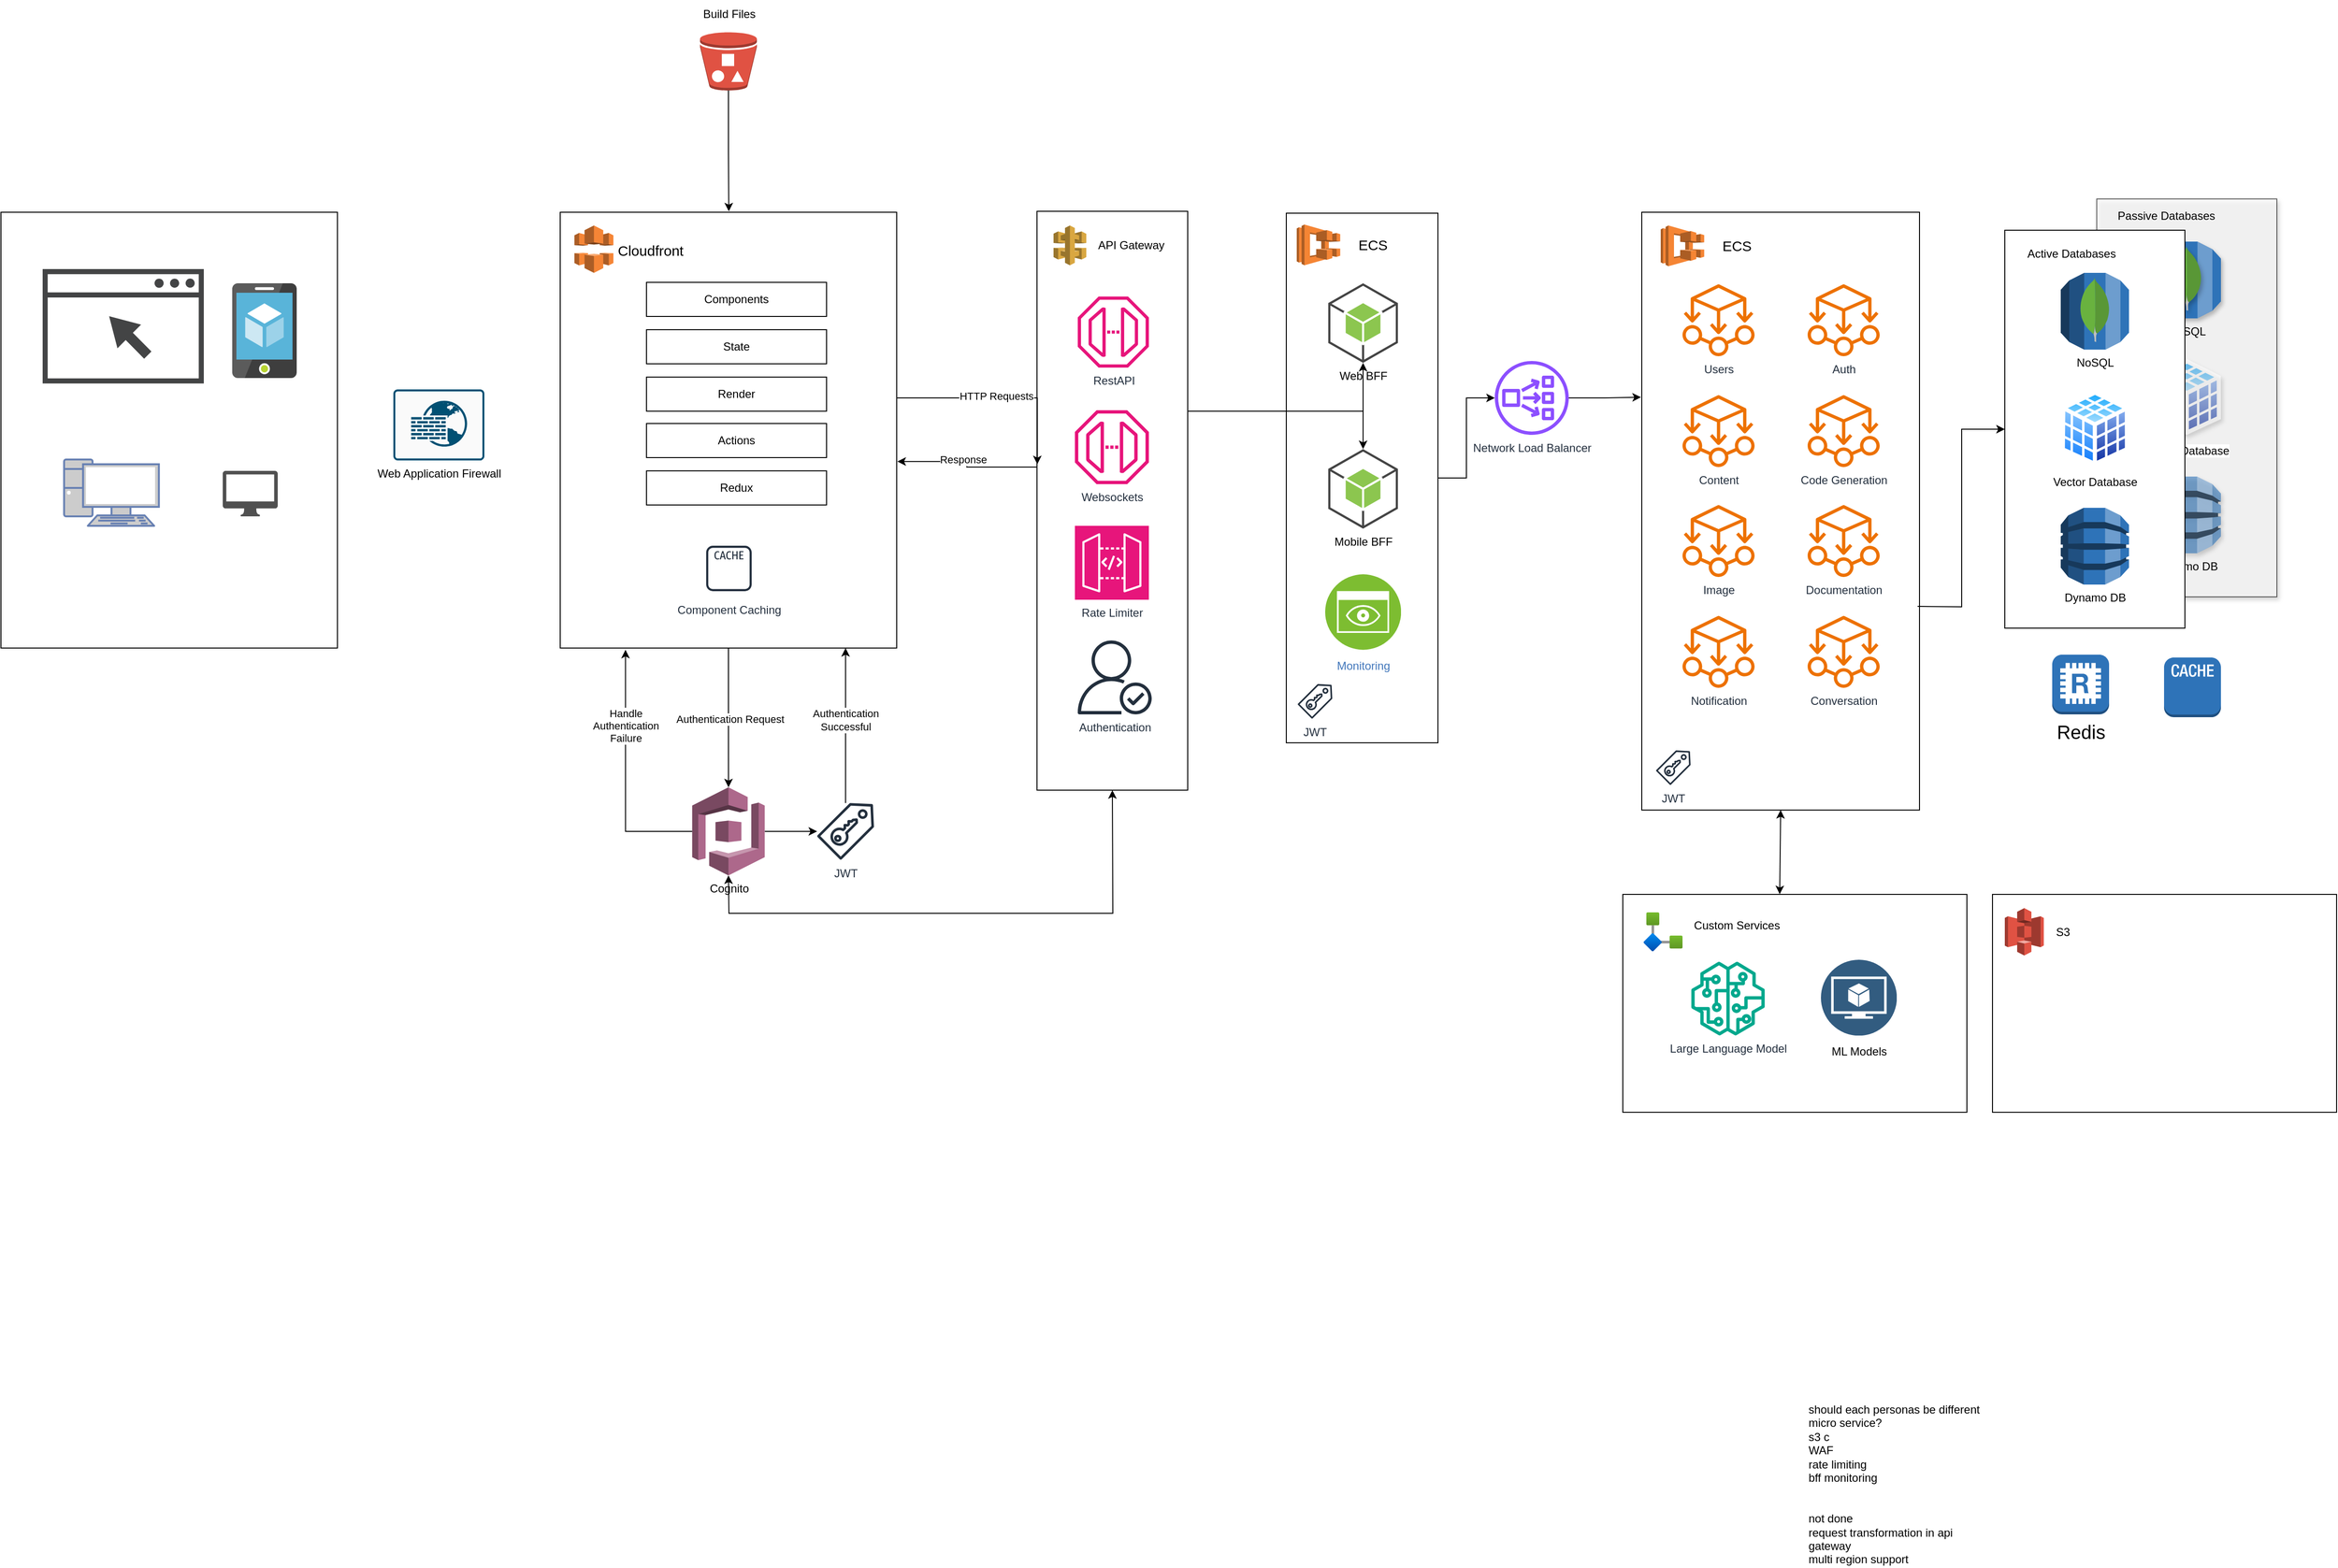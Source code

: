 <mxfile version="24.7.8">
  <diagram name="Page-1" id="gGFVpbLSIsGEdfFBn-lv">
    <mxGraphModel dx="4568" dy="2656" grid="1" gridSize="10" guides="1" tooltips="1" connect="1" arrows="1" fold="1" page="1" pageScale="1" pageWidth="850" pageHeight="1100" math="0" shadow="0">
      <root>
        <mxCell id="0" />
        <mxCell id="1" parent="0" />
        <mxCell id="NHpUfAzNajNmZHurvh5s-98" value="" style="rounded=0;whiteSpace=wrap;html=1;container=0;" vertex="1" parent="1">
          <mxGeometry x="-854" width="355" height="460" as="geometry" />
        </mxCell>
        <mxCell id="p12Jo6eWq1fh49Yvfcqz-137" value="" style="rounded=0;whiteSpace=wrap;html=1;container=0;" parent="1" vertex="1">
          <mxGeometry x="-264" width="355" height="460" as="geometry" />
        </mxCell>
        <mxCell id="NHpUfAzNajNmZHurvh5s-81" value="" style="rounded=0;whiteSpace=wrap;html=1;" vertex="1" parent="1">
          <mxGeometry x="857" y="720" width="363" height="230" as="geometry" />
        </mxCell>
        <mxCell id="NHpUfAzNajNmZHurvh5s-52" value="" style="rounded=0;whiteSpace=wrap;html=1;" vertex="1" parent="1">
          <mxGeometry x="877" width="293" height="631" as="geometry" />
        </mxCell>
        <mxCell id="NHpUfAzNajNmZHurvh5s-73" value="" style="rounded=0;whiteSpace=wrap;html=1;opacity=60;shadow=1;" vertex="1" parent="1">
          <mxGeometry x="1357" y="-14" width="190" height="420" as="geometry" />
        </mxCell>
        <mxCell id="NHpUfAzNajNmZHurvh5s-74" value="Dynamo DB" style="outlineConnect=0;dashed=0;verticalLabelPosition=bottom;verticalAlign=top;align=center;html=1;shape=mxgraph.aws3.dynamo_db;fillColor=#2E73B8;gradientColor=none;opacity=60;shadow=1;" vertex="1" parent="1">
          <mxGeometry x="1416" y="279" width="72" height="81" as="geometry" />
        </mxCell>
        <mxCell id="NHpUfAzNajNmZHurvh5s-75" value="Vector Database" style="image;aspect=fixed;perimeter=ellipsePerimeter;html=1;align=center;shadow=1;dashed=0;spacingTop=3;image=img/lib/active_directory/database_cube.svg;opacity=60;" vertex="1" parent="1">
          <mxGeometry x="1416" y="155" width="72" height="80" as="geometry" />
        </mxCell>
        <mxCell id="NHpUfAzNajNmZHurvh5s-76" value="" style="group;opacity=60;shadow=1;" vertex="1" connectable="0" parent="1">
          <mxGeometry x="1416" y="31" width="72" height="81" as="geometry" />
        </mxCell>
        <mxCell id="NHpUfAzNajNmZHurvh5s-77" value="NoSQL" style="outlineConnect=0;dashed=0;verticalLabelPosition=bottom;verticalAlign=top;align=center;html=1;shape=mxgraph.aws3.rds;fillColor=#2E73B8;gradientColor=none;shadow=1;" vertex="1" parent="NHpUfAzNajNmZHurvh5s-76">
          <mxGeometry width="72" height="81" as="geometry" />
        </mxCell>
        <mxCell id="NHpUfAzNajNmZHurvh5s-78" value="" style="dashed=0;outlineConnect=0;html=1;align=center;labelPosition=center;verticalLabelPosition=bottom;verticalAlign=top;shape=mxgraph.weblogos.mongodb;shadow=1;" vertex="1" parent="NHpUfAzNajNmZHurvh5s-76">
          <mxGeometry x="19.75" y="5" width="32.5" height="68" as="geometry" />
        </mxCell>
        <mxCell id="NHpUfAzNajNmZHurvh5s-45" style="edgeStyle=orthogonalEdgeStyle;rounded=0;orthogonalLoop=1;jettySize=auto;html=1;" edge="1" parent="1" source="8ITqKgIltGuzllzl_BjD-4" target="p12Jo6eWq1fh49Yvfcqz-121">
          <mxGeometry relative="1" as="geometry" />
        </mxCell>
        <mxCell id="8ITqKgIltGuzllzl_BjD-4" value="" style="rounded=0;whiteSpace=wrap;html=1;" parent="1" vertex="1">
          <mxGeometry x="502" y="1" width="160" height="559" as="geometry" />
        </mxCell>
        <mxCell id="8ITqKgIltGuzllzl_BjD-5" value="&lt;font style=&quot;font-size: 12px;&quot;&gt;Web BFF&lt;/font&gt;" style="outlineConnect=0;dashed=0;verticalLabelPosition=bottom;verticalAlign=top;align=center;html=1;shape=mxgraph.aws3.android;fillColor=#8CC64F;gradientColor=none;" parent="1" vertex="1">
          <mxGeometry x="546.25" y="75" width="73.5" height="84" as="geometry" />
        </mxCell>
        <mxCell id="8ITqKgIltGuzllzl_BjD-6" value="&lt;font style=&quot;font-size: 12px;&quot;&gt;Mobile BFF&lt;/font&gt;" style="outlineConnect=0;dashed=0;verticalLabelPosition=bottom;verticalAlign=top;align=center;html=1;shape=mxgraph.aws3.android;fillColor=#8CC64F;gradientColor=none;" parent="1" vertex="1">
          <mxGeometry x="546.25" y="250" width="73.5" height="84" as="geometry" />
        </mxCell>
        <mxCell id="p12Jo6eWq1fh49Yvfcqz-7" value="" style="rounded=0;whiteSpace=wrap;html=1;" parent="1" vertex="1">
          <mxGeometry x="1260" y="19" width="190" height="420" as="geometry" />
        </mxCell>
        <mxCell id="p12Jo6eWq1fh49Yvfcqz-9" value="should each personas be different micro service?&#xa;s3 c&#xa;WAF&#xa;rate limiting&#xa;bff monitoring&#xa;&#xa;&#xa;not done&#xa;request transformation in api gateway&#xa;multi region support" style="text;whiteSpace=wrap;" parent="1" vertex="1">
          <mxGeometry x="1051" y="1250" width="200" height="130" as="geometry" />
        </mxCell>
        <mxCell id="p12Jo6eWq1fh49Yvfcqz-121" value="&lt;font style=&quot;font-size: 12px;&quot;&gt;Network Load Balancer&lt;/font&gt;" style="sketch=0;outlineConnect=0;fontColor=#232F3E;gradientColor=none;fillColor=#8C4FFF;strokeColor=none;dashed=0;verticalLabelPosition=bottom;verticalAlign=top;align=center;html=1;fontSize=12;fontStyle=0;aspect=fixed;pointerEvents=1;shape=mxgraph.aws4.network_load_balancer;" parent="1" vertex="1">
          <mxGeometry x="722" y="157" width="78" height="78" as="geometry" />
        </mxCell>
        <mxCell id="p12Jo6eWq1fh49Yvfcqz-115" value="" style="rounded=0;whiteSpace=wrap;html=1;container=0;" parent="1" vertex="1">
          <mxGeometry x="239" y="-1" width="159" height="611" as="geometry" />
        </mxCell>
        <mxCell id="p12Jo6eWq1fh49Yvfcqz-117" value="&lt;font style=&quot;font-size: 12px;&quot;&gt;RestAPI&lt;/font&gt;" style="sketch=0;outlineConnect=0;fontColor=#232F3E;gradientColor=none;fillColor=#E7157B;strokeColor=none;dashed=0;verticalLabelPosition=bottom;verticalAlign=top;align=center;html=1;fontSize=12;fontStyle=0;aspect=fixed;pointerEvents=1;shape=mxgraph.aws4.endpoint;container=0;" parent="1" vertex="1">
          <mxGeometry x="282" y="89" width="75" height="75" as="geometry" />
        </mxCell>
        <mxCell id="p12Jo6eWq1fh49Yvfcqz-118" value="&lt;font style=&quot;font-size: 12px;&quot;&gt;Websockets&lt;/font&gt;" style="sketch=0;outlineConnect=0;fontColor=#232F3E;gradientColor=none;fillColor=#E7157B;strokeColor=none;dashed=0;verticalLabelPosition=bottom;verticalAlign=top;align=center;html=1;fontSize=12;fontStyle=0;aspect=fixed;pointerEvents=1;shape=mxgraph.aws4.endpoint;container=0;" parent="1" vertex="1">
          <mxGeometry x="279" y="209" width="78" height="78" as="geometry" />
        </mxCell>
        <mxCell id="p12Jo6eWq1fh49Yvfcqz-140" value="&lt;font style=&quot;font-size: 12px;&quot;&gt;Authentication&lt;/font&gt;" style="sketch=0;outlineConnect=0;fontColor=#232F3E;gradientColor=none;fillColor=#232F3D;strokeColor=none;dashed=0;verticalLabelPosition=bottom;verticalAlign=top;align=center;html=1;fontSize=12;fontStyle=0;aspect=fixed;pointerEvents=1;shape=mxgraph.aws4.authenticated_user;" parent="1" vertex="1">
          <mxGeometry x="282" y="452" width="78" height="78" as="geometry" />
        </mxCell>
        <mxCell id="p12Jo6eWq1fh49Yvfcqz-143" style="edgeStyle=orthogonalEdgeStyle;rounded=0;orthogonalLoop=1;jettySize=auto;html=1;entryX=0;entryY=0.5;entryDx=0;entryDy=0;" parent="1" target="p12Jo6eWq1fh49Yvfcqz-7" edge="1">
          <mxGeometry relative="1" as="geometry">
            <mxPoint x="1168" y="416" as="sourcePoint" />
          </mxGeometry>
        </mxCell>
        <mxCell id="p12Jo6eWq1fh49Yvfcqz-148" value="&lt;font style=&quot;font-size: 12px;&quot;&gt;JWT&lt;/font&gt;" style="sketch=0;outlineConnect=0;fontColor=#232F3E;gradientColor=none;fillColor=#232F3D;strokeColor=none;dashed=0;verticalLabelPosition=bottom;verticalAlign=top;align=center;html=1;fontSize=12;fontStyle=0;aspect=fixed;pointerEvents=1;shape=mxgraph.aws4.saml_token;" parent="1" vertex="1">
          <mxGeometry x="7" y="623.5" width="60" height="60" as="geometry" />
        </mxCell>
        <mxCell id="p12Jo6eWq1fh49Yvfcqz-149" value="&lt;font style=&quot;font-size: 20px;&quot;&gt;Redis&lt;/font&gt;" style="outlineConnect=0;dashed=0;verticalLabelPosition=bottom;verticalAlign=top;align=center;html=1;shape=mxgraph.aws3.redis;fillColor=#2E73B8;gradientColor=none;" parent="1" vertex="1">
          <mxGeometry x="1310" y="467" width="60" height="63" as="geometry" />
        </mxCell>
        <mxCell id="NHpUfAzNajNmZHurvh5s-5" style="edgeStyle=orthogonalEdgeStyle;rounded=0;orthogonalLoop=1;jettySize=auto;html=1;" edge="1" parent="1" source="NHpUfAzNajNmZHurvh5s-2" target="p12Jo6eWq1fh49Yvfcqz-148">
          <mxGeometry relative="1" as="geometry" />
        </mxCell>
        <mxCell id="NHpUfAzNajNmZHurvh5s-2" value="&lt;font style=&quot;font-size: 12px;&quot;&gt;Cognito&lt;/font&gt;" style="outlineConnect=0;dashed=0;verticalLabelPosition=bottom;verticalAlign=top;align=center;html=1;shape=mxgraph.aws3.cognito;fillColor=#AD688B;gradientColor=none;" vertex="1" parent="1">
          <mxGeometry x="-124.75" y="607" width="76.5" height="93" as="geometry" />
        </mxCell>
        <mxCell id="NHpUfAzNajNmZHurvh5s-3" style="edgeStyle=orthogonalEdgeStyle;rounded=0;orthogonalLoop=1;jettySize=auto;html=1;" edge="1" parent="1" source="p12Jo6eWq1fh49Yvfcqz-137" target="NHpUfAzNajNmZHurvh5s-2">
          <mxGeometry relative="1" as="geometry" />
        </mxCell>
        <mxCell id="NHpUfAzNajNmZHurvh5s-4" value="Authentication Request" style="edgeLabel;html=1;align=center;verticalAlign=middle;resizable=0;points=[];" vertex="1" connectable="0" parent="NHpUfAzNajNmZHurvh5s-3">
          <mxGeometry x="0.021" y="1" relative="1" as="geometry">
            <mxPoint as="offset" />
          </mxGeometry>
        </mxCell>
        <mxCell id="NHpUfAzNajNmZHurvh5s-6" style="edgeStyle=orthogonalEdgeStyle;rounded=0;orthogonalLoop=1;jettySize=auto;html=1;entryX=0.848;entryY=1;entryDx=0;entryDy=0;entryPerimeter=0;" edge="1" parent="1" source="p12Jo6eWq1fh49Yvfcqz-148" target="p12Jo6eWq1fh49Yvfcqz-137">
          <mxGeometry relative="1" as="geometry" />
        </mxCell>
        <mxCell id="NHpUfAzNajNmZHurvh5s-13" value="Authentication&lt;div&gt;Successful&lt;/div&gt;" style="edgeLabel;html=1;align=center;verticalAlign=middle;resizable=0;points=[];" vertex="1" connectable="0" parent="NHpUfAzNajNmZHurvh5s-6">
          <mxGeometry x="0.15" relative="1" as="geometry">
            <mxPoint y="6" as="offset" />
          </mxGeometry>
        </mxCell>
        <mxCell id="NHpUfAzNajNmZHurvh5s-9" style="edgeStyle=orthogonalEdgeStyle;rounded=0;orthogonalLoop=1;jettySize=auto;html=1;entryX=0.194;entryY=1.004;entryDx=0;entryDy=0;entryPerimeter=0;exitX=0;exitY=0.5;exitDx=0;exitDy=0;exitPerimeter=0;" edge="1" parent="1" source="NHpUfAzNajNmZHurvh5s-2" target="p12Jo6eWq1fh49Yvfcqz-137">
          <mxGeometry relative="1" as="geometry" />
        </mxCell>
        <mxCell id="NHpUfAzNajNmZHurvh5s-11" value="Handle&lt;div&gt;Authentication&lt;/div&gt;&lt;div&gt;Failure&lt;/div&gt;" style="edgeLabel;html=1;align=center;verticalAlign=middle;resizable=0;points=[];" vertex="1" connectable="0" parent="NHpUfAzNajNmZHurvh5s-9">
          <mxGeometry x="0.39" relative="1" as="geometry">
            <mxPoint as="offset" />
          </mxGeometry>
        </mxCell>
        <mxCell id="NHpUfAzNajNmZHurvh5s-15" value="" style="outlineConnect=0;dashed=0;verticalLabelPosition=bottom;verticalAlign=top;align=center;html=1;shape=mxgraph.aws3.api_gateway;fillColor=#D9A741;gradientColor=none;" vertex="1" parent="1">
          <mxGeometry x="256.45" y="14" width="34.55" height="42" as="geometry" />
        </mxCell>
        <mxCell id="NHpUfAzNajNmZHurvh5s-16" value="&lt;font style=&quot;font-size: 12px;&quot;&gt;API Gateway&lt;/font&gt;" style="text;html=1;align=center;verticalAlign=middle;resizable=0;points=[];autosize=1;strokeColor=none;fillColor=none;" vertex="1" parent="1">
          <mxGeometry x="293" y="20" width="90" height="30" as="geometry" />
        </mxCell>
        <mxCell id="NHpUfAzNajNmZHurvh5s-18" value="&lt;font style=&quot;font-size: 15px;&quot;&gt;Cloudfront&lt;/font&gt;" style="text;html=1;align=center;verticalAlign=middle;resizable=0;points=[];autosize=1;strokeColor=none;fillColor=none;container=0;" vertex="1" parent="1">
          <mxGeometry x="-214" y="25" width="90" height="30" as="geometry" />
        </mxCell>
        <mxCell id="NHpUfAzNajNmZHurvh5s-28" value="" style="endArrow=classic;startArrow=classic;html=1;rounded=0;entryX=0.5;entryY=1;entryDx=0;entryDy=0;exitX=0.5;exitY=1;exitDx=0;exitDy=0;exitPerimeter=0;" edge="1" parent="1" source="NHpUfAzNajNmZHurvh5s-2" target="p12Jo6eWq1fh49Yvfcqz-115">
          <mxGeometry width="50" height="50" relative="1" as="geometry">
            <mxPoint x="290" y="630" as="sourcePoint" />
            <mxPoint x="340" y="580" as="targetPoint" />
            <Array as="points">
              <mxPoint x="-86" y="740" />
              <mxPoint x="140" y="740" />
              <mxPoint x="319" y="740" />
            </Array>
          </mxGeometry>
        </mxCell>
        <mxCell id="NHpUfAzNajNmZHurvh5s-29" value="" style="outlineConnect=0;dashed=0;verticalLabelPosition=bottom;verticalAlign=top;align=center;html=1;shape=mxgraph.aws3.ecs;fillColor=#F58534;gradientColor=none;" vertex="1" parent="1">
          <mxGeometry x="513" y="13" width="45.87" height="43" as="geometry" />
        </mxCell>
        <mxCell id="NHpUfAzNajNmZHurvh5s-30" value="&lt;font style=&quot;font-size: 15px;&quot;&gt;ECS&lt;/font&gt;" style="text;html=1;align=center;verticalAlign=middle;resizable=0;points=[];autosize=1;strokeColor=none;fillColor=none;" vertex="1" parent="1">
          <mxGeometry x="568" y="19" width="50" height="30" as="geometry" />
        </mxCell>
        <mxCell id="NHpUfAzNajNmZHurvh5s-31" value="" style="outlineConnect=0;dashed=0;verticalLabelPosition=bottom;verticalAlign=top;align=center;html=1;shape=mxgraph.aws3.ecs;fillColor=#F58534;gradientColor=none;" vertex="1" parent="1">
          <mxGeometry x="897" y="14" width="45.87" height="43" as="geometry" />
        </mxCell>
        <mxCell id="NHpUfAzNajNmZHurvh5s-32" value="&lt;font style=&quot;font-size: 15px;&quot;&gt;ECS&lt;/font&gt;" style="text;html=1;align=center;verticalAlign=middle;resizable=0;points=[];autosize=1;strokeColor=none;fillColor=none;" vertex="1" parent="1">
          <mxGeometry x="952" y="20" width="50" height="30" as="geometry" />
        </mxCell>
        <mxCell id="NHpUfAzNajNmZHurvh5s-34" style="edgeStyle=orthogonalEdgeStyle;rounded=0;orthogonalLoop=1;jettySize=auto;html=1;entryX=0.002;entryY=0.437;entryDx=0;entryDy=0;entryPerimeter=0;" edge="1" parent="1" source="p12Jo6eWq1fh49Yvfcqz-137" target="p12Jo6eWq1fh49Yvfcqz-115">
          <mxGeometry relative="1" as="geometry">
            <Array as="points">
              <mxPoint x="160" y="196" />
              <mxPoint x="160" y="196" />
            </Array>
          </mxGeometry>
        </mxCell>
        <mxCell id="NHpUfAzNajNmZHurvh5s-35" value="HTTP Requests" style="edgeLabel;html=1;align=center;verticalAlign=middle;resizable=0;points=[];" vertex="1" connectable="0" parent="NHpUfAzNajNmZHurvh5s-34">
          <mxGeometry x="-0.041" y="2" relative="1" as="geometry">
            <mxPoint as="offset" />
          </mxGeometry>
        </mxCell>
        <mxCell id="NHpUfAzNajNmZHurvh5s-37" style="edgeStyle=orthogonalEdgeStyle;rounded=0;orthogonalLoop=1;jettySize=auto;html=1;entryX=1.002;entryY=0.572;entryDx=0;entryDy=0;entryPerimeter=0;" edge="1" parent="1" source="p12Jo6eWq1fh49Yvfcqz-115" target="p12Jo6eWq1fh49Yvfcqz-137">
          <mxGeometry relative="1" as="geometry">
            <Array as="points">
              <mxPoint x="165" y="269" />
            </Array>
          </mxGeometry>
        </mxCell>
        <mxCell id="NHpUfAzNajNmZHurvh5s-38" value="Response" style="edgeLabel;html=1;align=center;verticalAlign=middle;resizable=0;points=[];" vertex="1" connectable="0" parent="NHpUfAzNajNmZHurvh5s-37">
          <mxGeometry x="0.099" y="-2" relative="1" as="geometry">
            <mxPoint as="offset" />
          </mxGeometry>
        </mxCell>
        <mxCell id="NHpUfAzNajNmZHurvh5s-40" style="edgeStyle=orthogonalEdgeStyle;rounded=0;orthogonalLoop=1;jettySize=auto;html=1;entryX=0.5;entryY=1;entryDx=0;entryDy=0;entryPerimeter=0;" edge="1" parent="1" source="p12Jo6eWq1fh49Yvfcqz-115" target="8ITqKgIltGuzllzl_BjD-5">
          <mxGeometry relative="1" as="geometry">
            <Array as="points">
              <mxPoint x="583" y="210" />
            </Array>
          </mxGeometry>
        </mxCell>
        <mxCell id="NHpUfAzNajNmZHurvh5s-41" style="edgeStyle=orthogonalEdgeStyle;rounded=0;orthogonalLoop=1;jettySize=auto;html=1;entryX=0.5;entryY=0;entryDx=0;entryDy=0;entryPerimeter=0;" edge="1" parent="1" source="p12Jo6eWq1fh49Yvfcqz-115" target="8ITqKgIltGuzllzl_BjD-6">
          <mxGeometry relative="1" as="geometry">
            <Array as="points">
              <mxPoint x="583" y="210" />
            </Array>
          </mxGeometry>
        </mxCell>
        <mxCell id="NHpUfAzNajNmZHurvh5s-44" style="edgeStyle=orthogonalEdgeStyle;rounded=0;orthogonalLoop=1;jettySize=auto;html=1;entryX=-0.003;entryY=0.234;entryDx=0;entryDy=0;entryPerimeter=0;" edge="1" parent="1" source="p12Jo6eWq1fh49Yvfcqz-121">
          <mxGeometry relative="1" as="geometry">
            <mxPoint x="876.127" y="195.22" as="targetPoint" />
          </mxGeometry>
        </mxCell>
        <mxCell id="NHpUfAzNajNmZHurvh5s-46" value="&lt;font style=&quot;font-size: 12px;&quot;&gt;JWT&lt;/font&gt;" style="sketch=0;outlineConnect=0;fontColor=#232F3E;gradientColor=none;fillColor=#232F3D;strokeColor=none;dashed=0;verticalLabelPosition=bottom;verticalAlign=top;align=center;html=1;fontSize=12;fontStyle=0;aspect=fixed;pointerEvents=1;shape=mxgraph.aws4.saml_token;" vertex="1" parent="1">
          <mxGeometry x="514" y="498" width="36.5" height="36.5" as="geometry" />
        </mxCell>
        <mxCell id="NHpUfAzNajNmZHurvh5s-47" value="&lt;font style=&quot;font-size: 12px;&quot;&gt;JWT&lt;/font&gt;" style="sketch=0;outlineConnect=0;fontColor=#232F3E;gradientColor=none;fillColor=#232F3D;strokeColor=none;dashed=0;verticalLabelPosition=bottom;verticalAlign=top;align=center;html=1;fontSize=12;fontStyle=0;aspect=fixed;pointerEvents=1;shape=mxgraph.aws4.saml_token;" vertex="1" parent="1">
          <mxGeometry x="892" y="568" width="36.5" height="36.5" as="geometry" />
        </mxCell>
        <mxCell id="NHpUfAzNajNmZHurvh5s-57" value="Dynamo DB" style="outlineConnect=0;dashed=0;verticalLabelPosition=bottom;verticalAlign=top;align=center;html=1;shape=mxgraph.aws3.dynamo_db;fillColor=#2E73B8;gradientColor=none;" vertex="1" parent="1">
          <mxGeometry x="1319" y="312" width="72" height="81" as="geometry" />
        </mxCell>
        <mxCell id="NHpUfAzNajNmZHurvh5s-59" value="Vector Database" style="image;aspect=fixed;perimeter=ellipsePerimeter;html=1;align=center;shadow=0;dashed=0;spacingTop=3;image=img/lib/active_directory/database_cube.svg;" vertex="1" parent="1">
          <mxGeometry x="1319" y="188" width="72" height="80" as="geometry" />
        </mxCell>
        <mxCell id="NHpUfAzNajNmZHurvh5s-64" value="" style="group" vertex="1" connectable="0" parent="1">
          <mxGeometry x="1319" y="64" width="72" height="81" as="geometry" />
        </mxCell>
        <mxCell id="NHpUfAzNajNmZHurvh5s-55" value="NoSQL" style="outlineConnect=0;dashed=0;verticalLabelPosition=bottom;verticalAlign=top;align=center;html=1;shape=mxgraph.aws3.rds;fillColor=#2E73B8;gradientColor=none;" vertex="1" parent="NHpUfAzNajNmZHurvh5s-64">
          <mxGeometry width="72" height="81" as="geometry" />
        </mxCell>
        <mxCell id="NHpUfAzNajNmZHurvh5s-63" value="" style="dashed=0;outlineConnect=0;html=1;align=center;labelPosition=center;verticalLabelPosition=bottom;verticalAlign=top;shape=mxgraph.weblogos.mongodb" vertex="1" parent="NHpUfAzNajNmZHurvh5s-64">
          <mxGeometry x="19.75" y="5" width="32.5" height="68" as="geometry" />
        </mxCell>
        <mxCell id="NHpUfAzNajNmZHurvh5s-79" value="Active Databases" style="text;html=1;align=center;verticalAlign=middle;resizable=0;points=[];autosize=1;strokeColor=none;fillColor=none;" vertex="1" parent="1">
          <mxGeometry x="1270" y="29" width="120" height="30" as="geometry" />
        </mxCell>
        <mxCell id="NHpUfAzNajNmZHurvh5s-80" value="Passive Databases" style="text;html=1;align=center;verticalAlign=middle;resizable=0;points=[];autosize=1;strokeColor=none;fillColor=none;" vertex="1" parent="1">
          <mxGeometry x="1365" y="-11" width="130" height="30" as="geometry" />
        </mxCell>
        <mxCell id="p12Jo6eWq1fh49Yvfcqz-145" value="&lt;font style=&quot;font-size: 12px;&quot;&gt;Large Language Model&lt;/font&gt;" style="sketch=0;outlineConnect=0;fontColor=#232F3E;gradientColor=none;fillColor=#01A88D;strokeColor=none;dashed=0;verticalLabelPosition=bottom;verticalAlign=top;align=center;html=1;fontSize=12;fontStyle=0;aspect=fixed;pointerEvents=1;shape=mxgraph.aws4.sagemaker_model;" parent="1" vertex="1">
          <mxGeometry x="929" y="791" width="78" height="78" as="geometry" />
        </mxCell>
        <mxCell id="p12Jo6eWq1fh49Yvfcqz-86" value="&lt;font style=&quot;font-size: 12px;&quot;&gt;Users&lt;/font&gt;" style="sketch=0;outlineConnect=0;fontColor=#232F3E;gradientColor=none;fillColor=#ED7100;strokeColor=none;dashed=0;verticalLabelPosition=bottom;verticalAlign=top;align=center;html=1;fontSize=12;fontStyle=0;aspect=fixed;pointerEvents=1;shape=mxgraph.aws4.ec2_aws_microservice_extractor_for_net;flipH=1;" parent="1" vertex="1">
          <mxGeometry x="920" y="76" width="76" height="76" as="geometry" />
        </mxCell>
        <mxCell id="p12Jo6eWq1fh49Yvfcqz-88" value="&lt;font style=&quot;font-size: 12px;&quot;&gt;Auth&lt;/font&gt;" style="sketch=0;outlineConnect=0;fontColor=#232F3E;gradientColor=none;fillColor=#ED7100;strokeColor=none;dashed=0;verticalLabelPosition=bottom;verticalAlign=top;align=center;html=1;fontSize=12;fontStyle=0;aspect=fixed;pointerEvents=1;shape=mxgraph.aws4.ec2_aws_microservice_extractor_for_net;flipH=1;" parent="1" vertex="1">
          <mxGeometry x="1052" y="76" width="76" height="76" as="geometry" />
        </mxCell>
        <mxCell id="p12Jo6eWq1fh49Yvfcqz-92" value="&lt;font style=&quot;font-size: 12px;&quot;&gt;Content&lt;/font&gt;" style="sketch=0;outlineConnect=0;fontColor=#232F3E;gradientColor=none;fillColor=#ED7100;strokeColor=none;dashed=0;verticalLabelPosition=bottom;verticalAlign=top;align=center;html=1;fontSize=12;fontStyle=0;aspect=fixed;pointerEvents=1;shape=mxgraph.aws4.ec2_aws_microservice_extractor_for_net;flipH=1;" parent="1" vertex="1">
          <mxGeometry x="920" y="193" width="76" height="76" as="geometry" />
        </mxCell>
        <mxCell id="p12Jo6eWq1fh49Yvfcqz-94" value="&lt;font style=&quot;font-size: 12px;&quot;&gt;Code Generation&lt;/font&gt;" style="sketch=0;outlineConnect=0;fontColor=#232F3E;gradientColor=none;fillColor=#ED7100;strokeColor=none;dashed=0;verticalLabelPosition=bottom;verticalAlign=top;align=center;html=1;fontSize=12;fontStyle=0;aspect=fixed;pointerEvents=1;shape=mxgraph.aws4.ec2_aws_microservice_extractor_for_net;flipH=1;" parent="1" vertex="1">
          <mxGeometry x="1052" y="193" width="76" height="76" as="geometry" />
        </mxCell>
        <mxCell id="p12Jo6eWq1fh49Yvfcqz-98" value="&lt;font style=&quot;font-size: 12px;&quot;&gt;Documentation&lt;/font&gt;" style="sketch=0;outlineConnect=0;fontColor=#232F3E;gradientColor=none;fillColor=#ED7100;strokeColor=none;dashed=0;verticalLabelPosition=bottom;verticalAlign=top;align=center;html=1;fontSize=12;fontStyle=0;aspect=fixed;pointerEvents=1;shape=mxgraph.aws4.ec2_aws_microservice_extractor_for_net;flipH=1;" parent="1" vertex="1">
          <mxGeometry x="1052" y="309" width="76" height="76" as="geometry" />
        </mxCell>
        <mxCell id="p12Jo6eWq1fh49Yvfcqz-96" value="&lt;font style=&quot;font-size: 12px;&quot;&gt;Image&lt;/font&gt;" style="sketch=0;outlineConnect=0;fontColor=#232F3E;gradientColor=none;fillColor=#ED7100;strokeColor=none;dashed=0;verticalLabelPosition=bottom;verticalAlign=top;align=center;html=1;fontSize=12;fontStyle=0;aspect=fixed;pointerEvents=1;shape=mxgraph.aws4.ec2_aws_microservice_extractor_for_net;flipH=1;" parent="1" vertex="1">
          <mxGeometry x="920" y="309" width="76" height="76" as="geometry" />
        </mxCell>
        <mxCell id="p12Jo6eWq1fh49Yvfcqz-106" value="&lt;font style=&quot;font-size: 12px;&quot;&gt;Notification&lt;/font&gt;" style="sketch=0;outlineConnect=0;fontColor=#232F3E;gradientColor=none;fillColor=#ED7100;strokeColor=none;dashed=0;verticalLabelPosition=bottom;verticalAlign=top;align=center;html=1;fontSize=12;fontStyle=0;aspect=fixed;pointerEvents=1;shape=mxgraph.aws4.ec2_aws_microservice_extractor_for_net;flipH=1;" parent="1" vertex="1">
          <mxGeometry x="920" y="426" width="76" height="76" as="geometry" />
        </mxCell>
        <mxCell id="p12Jo6eWq1fh49Yvfcqz-102" value="&lt;font style=&quot;font-size: 12px;&quot;&gt;Conversation&lt;/font&gt;" style="sketch=0;outlineConnect=0;fontColor=#232F3E;gradientColor=none;fillColor=#ED7100;strokeColor=none;dashed=0;verticalLabelPosition=bottom;verticalAlign=top;align=center;html=1;fontSize=12;fontStyle=0;aspect=fixed;pointerEvents=1;shape=mxgraph.aws4.ec2_aws_microservice_extractor_for_net;flipH=1;" parent="1" vertex="1">
          <mxGeometry x="1052" y="426" width="76" height="76" as="geometry" />
        </mxCell>
        <mxCell id="NHpUfAzNajNmZHurvh5s-83" value="&lt;font color=&quot;#000000&quot;&gt;ML Models&lt;/font&gt;" style="image;aspect=fixed;perimeter=ellipsePerimeter;html=1;align=center;shadow=0;dashed=0;fontColor=#4277BB;labelBackgroundColor=default;fontSize=12;spacingTop=3;image=img/lib/ibm/data/model.svg;" vertex="1" parent="1">
          <mxGeometry x="1066" y="789" width="80" height="80" as="geometry" />
        </mxCell>
        <mxCell id="NHpUfAzNajNmZHurvh5s-84" value="" style="image;aspect=fixed;html=1;points=[];align=center;fontSize=12;image=img/lib/azure2/integration/Logic_Apps_Custom_Connector.svg;" vertex="1" parent="1">
          <mxGeometry x="879" y="739" width="41" height="41" as="geometry" />
        </mxCell>
        <mxCell id="NHpUfAzNajNmZHurvh5s-85" value="Custom Services" style="text;html=1;align=center;verticalAlign=middle;resizable=0;points=[];autosize=1;strokeColor=none;fillColor=none;" vertex="1" parent="1">
          <mxGeometry x="922" y="738" width="110" height="30" as="geometry" />
        </mxCell>
        <mxCell id="NHpUfAzNajNmZHurvh5s-88" value="" style="endArrow=classic;startArrow=classic;html=1;rounded=0;entryX=0.5;entryY=1;entryDx=0;entryDy=0;exitX=0.456;exitY=-0.001;exitDx=0;exitDy=0;exitPerimeter=0;" edge="1" parent="1" source="NHpUfAzNajNmZHurvh5s-81" target="NHpUfAzNajNmZHurvh5s-52">
          <mxGeometry width="50" height="50" relative="1" as="geometry">
            <mxPoint x="990" y="750" as="sourcePoint" />
            <mxPoint x="1040" y="700" as="targetPoint" />
          </mxGeometry>
        </mxCell>
        <mxCell id="8ITqKgIltGuzllzl_BjD-3" value="" style="image;sketch=0;aspect=fixed;html=1;points=[];align=center;fontSize=12;image=img/lib/mscae/App_Service_Mobile_App.svg;container=0;" parent="1" vertex="1">
          <mxGeometry x="-610" y="75" width="68" height="100" as="geometry" />
        </mxCell>
        <mxCell id="p12Jo6eWq1fh49Yvfcqz-129" value="" style="shape=image;html=1;verticalAlign=top;verticalLabelPosition=bottom;labelBackgroundColor=#ffffff;imageAspect=0;aspect=fixed;image=https://cdn1.iconfinder.com/data/icons/unicons-line-vol-5/24/react-128.png;container=0;" parent="1" vertex="1">
          <mxGeometry x="-243" y="151" width="59" height="59" as="geometry" />
        </mxCell>
        <mxCell id="p12Jo6eWq1fh49Yvfcqz-130" value="Components" style="rounded=0;whiteSpace=wrap;html=1;container=0;" parent="1" vertex="1">
          <mxGeometry x="-173" y="74" width="190" height="36" as="geometry" />
        </mxCell>
        <mxCell id="p12Jo6eWq1fh49Yvfcqz-131" value="State" style="rounded=0;whiteSpace=wrap;html=1;container=0;" parent="1" vertex="1">
          <mxGeometry x="-173" y="124" width="190" height="36" as="geometry" />
        </mxCell>
        <mxCell id="p12Jo6eWq1fh49Yvfcqz-132" value="Render" style="rounded=0;whiteSpace=wrap;html=1;container=0;" parent="1" vertex="1">
          <mxGeometry x="-173" y="174" width="190" height="36" as="geometry" />
        </mxCell>
        <mxCell id="p12Jo6eWq1fh49Yvfcqz-133" value="Actions" style="rounded=0;whiteSpace=wrap;html=1;container=0;" parent="1" vertex="1">
          <mxGeometry x="-173" y="223" width="190" height="36" as="geometry" />
        </mxCell>
        <mxCell id="p12Jo6eWq1fh49Yvfcqz-134" value="Redux" style="rounded=0;whiteSpace=wrap;html=1;container=0;" parent="1" vertex="1">
          <mxGeometry x="-173" y="273" width="190" height="36" as="geometry" />
        </mxCell>
        <mxCell id="NHpUfAzNajNmZHurvh5s-17" value="" style="outlineConnect=0;dashed=0;verticalLabelPosition=bottom;verticalAlign=top;align=center;html=1;shape=mxgraph.aws3.cloudfront;fillColor=#F58536;gradientColor=none;container=0;" vertex="1" parent="1">
          <mxGeometry x="-249" y="14" width="41.13" height="50" as="geometry" />
        </mxCell>
        <mxCell id="jDRazWFaXFvEp9EL-_du-8" value="" style="sketch=0;pointerEvents=1;shadow=0;dashed=0;html=1;strokeColor=none;fillColor=#434445;aspect=fixed;labelPosition=center;verticalLabelPosition=bottom;verticalAlign=top;align=center;outlineConnect=0;shape=mxgraph.vvd.web_browser;container=0;" parent="1" vertex="1">
          <mxGeometry x="-810" y="60" width="170" height="120.701" as="geometry" />
        </mxCell>
        <mxCell id="jDRazWFaXFvEp9EL-_du-9" value="" style="shape=image;verticalLabelPosition=bottom;labelBackgroundColor=default;verticalAlign=top;aspect=fixed;imageAspect=0;image=https://upload.wikimedia.org/wikipedia/commons/thumb/e/e1/Google_Chrome_icon_%28February_2022%29.svg/1200px-Google_Chrome_icon_%28February_2022%29.svg.png;container=0;" parent="1" vertex="1">
          <mxGeometry x="-787.369" y="108.75" width="37.719" height="37.719" as="geometry" />
        </mxCell>
        <mxCell id="NHpUfAzNajNmZHurvh5s-91" value="Web Application Firewall" style="sketch=0;points=[[0.015,0.015,0],[0.985,0.015,0],[0.985,0.985,0],[0.015,0.985,0],[0.25,0,0],[0.5,0,0],[0.75,0,0],[1,0.25,0],[1,0.5,0],[1,0.75,0],[0.75,1,0],[0.5,1,0],[0.25,1,0],[0,0.75,0],[0,0.5,0],[0,0.25,0]];verticalLabelPosition=bottom;html=1;verticalAlign=top;aspect=fixed;align=center;pointerEvents=1;shape=mxgraph.cisco19.rect;prIcon=web_application_firewall;fillColor=#FAFAFA;strokeColor=#005073;" vertex="1" parent="1">
          <mxGeometry x="-440" y="187" width="96" height="75" as="geometry" />
        </mxCell>
        <mxCell id="NHpUfAzNajNmZHurvh5s-92" value="" style="outlineConnect=0;dashed=0;verticalLabelPosition=bottom;verticalAlign=top;align=center;html=1;shape=mxgraph.aws3.bucket_with_objects;fillColor=#E05243;gradientColor=none;" vertex="1" parent="1">
          <mxGeometry x="-116.5" y="-190" width="60" height="61.5" as="geometry" />
        </mxCell>
        <mxCell id="NHpUfAzNajNmZHurvh5s-94" value="Build Files" style="text;html=1;align=center;verticalAlign=middle;resizable=0;points=[];autosize=1;strokeColor=none;fillColor=none;" vertex="1" parent="1">
          <mxGeometry x="-126" y="-224" width="80" height="30" as="geometry" />
        </mxCell>
        <mxCell id="NHpUfAzNajNmZHurvh5s-96" style="edgeStyle=orthogonalEdgeStyle;rounded=0;orthogonalLoop=1;jettySize=auto;html=1;entryX=0.501;entryY=-0.002;entryDx=0;entryDy=0;entryPerimeter=0;" edge="1" parent="1" source="NHpUfAzNajNmZHurvh5s-92" target="p12Jo6eWq1fh49Yvfcqz-137">
          <mxGeometry relative="1" as="geometry" />
        </mxCell>
        <mxCell id="NHpUfAzNajNmZHurvh5s-97" value="Component Caching" style="sketch=0;outlineConnect=0;fontColor=#232F3E;gradientColor=none;strokeColor=#232F3E;fillColor=#ffffff;dashed=0;verticalLabelPosition=bottom;verticalAlign=top;align=center;html=1;fontSize=12;fontStyle=0;aspect=fixed;shape=mxgraph.aws4.resourceIcon;resIcon=mxgraph.aws4.cache_node;" vertex="1" parent="1">
          <mxGeometry x="-116" y="346" width="60" height="60" as="geometry" />
        </mxCell>
        <mxCell id="NHpUfAzNajNmZHurvh5s-99" value="" style="fontColor=#0066CC;verticalAlign=top;verticalLabelPosition=bottom;labelPosition=center;align=center;html=1;outlineConnect=0;fillColor=#CCCCCC;strokeColor=#6881B3;gradientColor=none;gradientDirection=north;strokeWidth=2;shape=mxgraph.networks.pc;" vertex="1" parent="1">
          <mxGeometry x="-787.37" y="261" width="100" height="70" as="geometry" />
        </mxCell>
        <mxCell id="NHpUfAzNajNmZHurvh5s-101" value="" style="sketch=0;pointerEvents=1;shadow=0;dashed=0;html=1;strokeColor=none;fillColor=#505050;labelPosition=center;verticalLabelPosition=bottom;verticalAlign=top;outlineConnect=0;align=center;shape=mxgraph.office.devices.mac_client;" vertex="1" parent="1">
          <mxGeometry x="-620" y="273" width="58" height="48" as="geometry" />
        </mxCell>
        <mxCell id="NHpUfAzNajNmZHurvh5s-104" value="Rate Limiter" style="sketch=0;points=[[0,0,0],[0.25,0,0],[0.5,0,0],[0.75,0,0],[1,0,0],[0,1,0],[0.25,1,0],[0.5,1,0],[0.75,1,0],[1,1,0],[0,0.25,0],[0,0.5,0],[0,0.75,0],[1,0.25,0],[1,0.5,0],[1,0.75,0]];outlineConnect=0;fontColor=#232F3E;fillColor=#E7157B;strokeColor=#ffffff;dashed=0;verticalLabelPosition=bottom;verticalAlign=top;align=center;html=1;fontSize=12;fontStyle=0;aspect=fixed;shape=mxgraph.aws4.resourceIcon;resIcon=mxgraph.aws4.api_gateway;" vertex="1" parent="1">
          <mxGeometry x="279" y="331" width="78" height="78" as="geometry" />
        </mxCell>
        <mxCell id="NHpUfAzNajNmZHurvh5s-106" value="Monitoring" style="image;aspect=fixed;perimeter=ellipsePerimeter;html=1;align=center;shadow=0;dashed=0;fontColor=#4277BB;labelBackgroundColor=default;fontSize=12;spacingTop=3;image=img/lib/ibm/infrastructure/monitoring.svg;" vertex="1" parent="1">
          <mxGeometry x="543" y="382" width="80" height="80" as="geometry" />
        </mxCell>
        <mxCell id="NHpUfAzNajNmZHurvh5s-107" value="" style="outlineConnect=0;dashed=0;verticalLabelPosition=bottom;verticalAlign=top;align=center;html=1;shape=mxgraph.aws3.cache_node;fillColor=#2E73B8;gradientColor=none;" vertex="1" parent="1">
          <mxGeometry x="1428" y="470" width="60" height="63" as="geometry" />
        </mxCell>
        <mxCell id="NHpUfAzNajNmZHurvh5s-108" value="" style="rounded=0;whiteSpace=wrap;html=1;" vertex="1" parent="1">
          <mxGeometry x="1247" y="720" width="363" height="230" as="geometry" />
        </mxCell>
        <mxCell id="NHpUfAzNajNmZHurvh5s-109" value="" style="outlineConnect=0;dashed=0;verticalLabelPosition=bottom;verticalAlign=top;align=center;html=1;shape=mxgraph.aws3.s3;fillColor=#E05243;gradientColor=none;" vertex="1" parent="1">
          <mxGeometry x="1260" y="734.5" width="41.13" height="50" as="geometry" />
        </mxCell>
        <mxCell id="NHpUfAzNajNmZHurvh5s-110" value="S3" style="text;html=1;align=center;verticalAlign=middle;resizable=0;points=[];autosize=1;strokeColor=none;fillColor=none;" vertex="1" parent="1">
          <mxGeometry x="1301" y="745" width="40" height="30" as="geometry" />
        </mxCell>
        <mxCell id="NHpUfAzNajNmZHurvh5s-112" value="" style="shape=image;html=1;verticalAlign=top;verticalLabelPosition=bottom;labelBackgroundColor=#ffffff;imageAspect=0;aspect=fixed;image=https://cdn0.iconfinder.com/data/icons/file-names-vol-2-4/512/24-128.png" vertex="1" parent="1">
          <mxGeometry x="1310" y="796" width="74" height="74" as="geometry" />
        </mxCell>
        <mxCell id="NHpUfAzNajNmZHurvh5s-114" value="" style="shape=image;html=1;verticalAlign=top;verticalLabelPosition=bottom;labelBackgroundColor=#ffffff;imageAspect=0;aspect=fixed;image=https://cdn0.iconfinder.com/data/icons/file-names-vol-2-4/512/21-128.png" vertex="1" parent="1">
          <mxGeometry x="1400" y="793" width="74" height="74" as="geometry" />
        </mxCell>
        <mxCell id="NHpUfAzNajNmZHurvh5s-115" value="" style="shape=image;html=1;verticalAlign=top;verticalLabelPosition=bottom;labelBackgroundColor=#ffffff;imageAspect=0;aspect=fixed;image=https://cdn0.iconfinder.com/data/icons/file-names-vol-2-4/512/26-128.png" vertex="1" parent="1">
          <mxGeometry x="1495" y="793" width="75" height="75" as="geometry" />
        </mxCell>
        <mxCell id="NHpUfAzNajNmZHurvh5s-116" value="" style="shape=image;html=1;verticalAlign=top;verticalLabelPosition=bottom;labelBackgroundColor=#ffffff;imageAspect=0;aspect=fixed;image=https://cdn2.iconfinder.com/data/icons/bitsies/128/Image-128.png" vertex="1" parent="1">
          <mxGeometry x="1310" y="880" width="63" height="63" as="geometry" />
        </mxCell>
      </root>
    </mxGraphModel>
  </diagram>
</mxfile>
